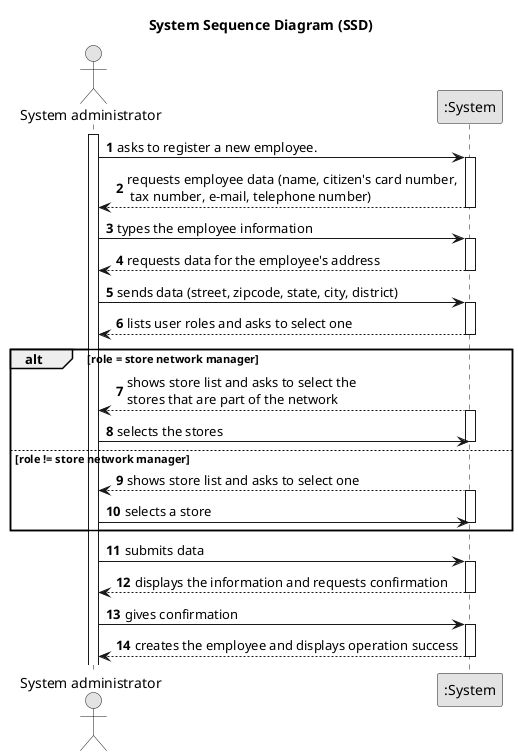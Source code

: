 @startuml
skinparam monochrome true
skinparam packageStyle rectangle
skinparam shadowing false

title System Sequence Diagram (SSD)

autonumber

actor "System administrator" as Employee
participant ":System" as System

activate Employee

        Employee -> System : asks to register a new employee.
    activate System

        System --> Employee : requests employee data (name, citizen's card number,\n tax number, e-mail, telephone number)
    deactivate System

        Employee -> System : types the employee information
    activate System

        System --> Employee: requests data for the employee's address
    deactivate System

         Employee -> System: sends data (street, zipcode, state, city, district)
    activate System

        System --> Employee : lists user roles and asks to select one
        deactivate System

                alt role = store network manager

                    System --> Employee : shows store list and asks to select the\nstores that are part of the network
                    activate System


                    Employee -> System : selects the stores
                    deactivate System

                else role != store network manager
                    System --> Employee : shows store list and asks to select one
                    activate System

                    Employee -> System : selects a store
                    deactivate System
                end

        Employee -> System : submits data
        activate System

        System --> Employee : displays the information and requests confirmation
        deactivate System

        Employee -> System : gives confirmation
    activate System

        System --> Employee : creates the employee and displays operation success
    deactivate System


@enduml
